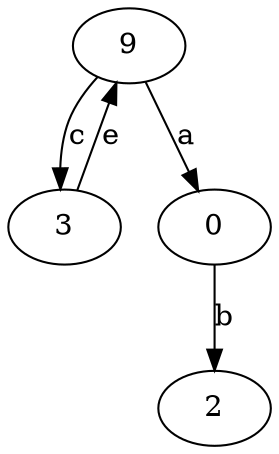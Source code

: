 strict digraph  {
0;
2;
3;
9;
0 -> 2  [label=b];
3 -> 9  [label=e];
9 -> 0  [label=a];
9 -> 3  [label=c];
}
